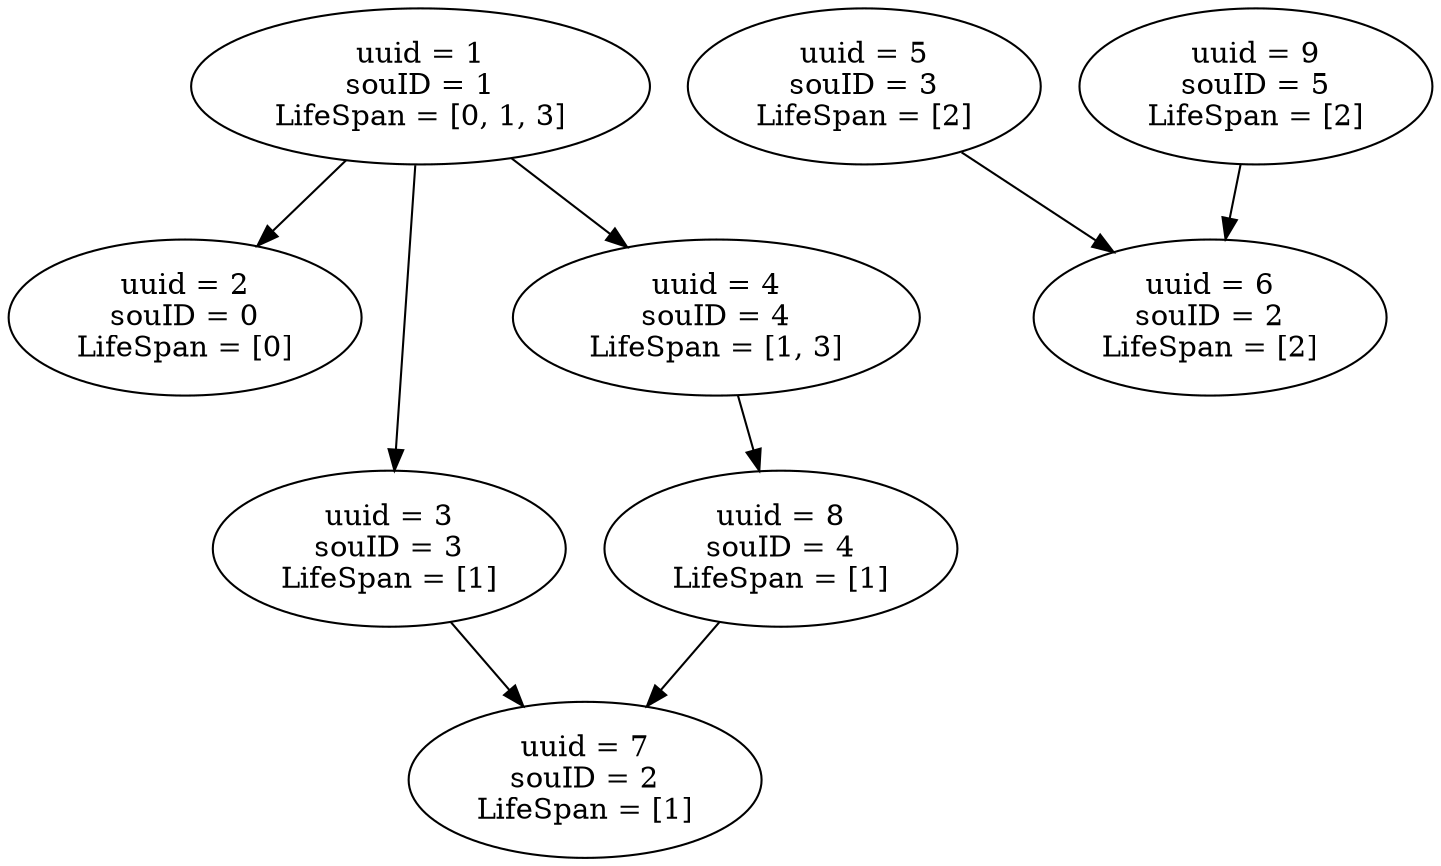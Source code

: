 // IindexGraph
digraph {
	1 [label="uuid = 1
souID = 1
LifeSpan = [0, 1, 3]"]
	2 [label="uuid = 2
souID = 0
LifeSpan = [0]"]
	3 [label="uuid = 3
souID = 3
LifeSpan = [1]"]
	4 [label="uuid = 4
souID = 4
LifeSpan = [1, 3]"]
	5 [label="uuid = 5
souID = 3
LifeSpan = [2]"]
	6 [label="uuid = 6
souID = 2
LifeSpan = [2]"]
	7 [label="uuid = 7
souID = 2
LifeSpan = [1]"]
	8 [label="uuid = 8
souID = 4
LifeSpan = [1]"]
	9 [label="uuid = 9
souID = 5
LifeSpan = [2]"]
	1 -> 2
	1 -> 3
	1 -> 4
	3 -> 7
	4 -> 8
	5 -> 6
	8 -> 7
	9 -> 6
}
